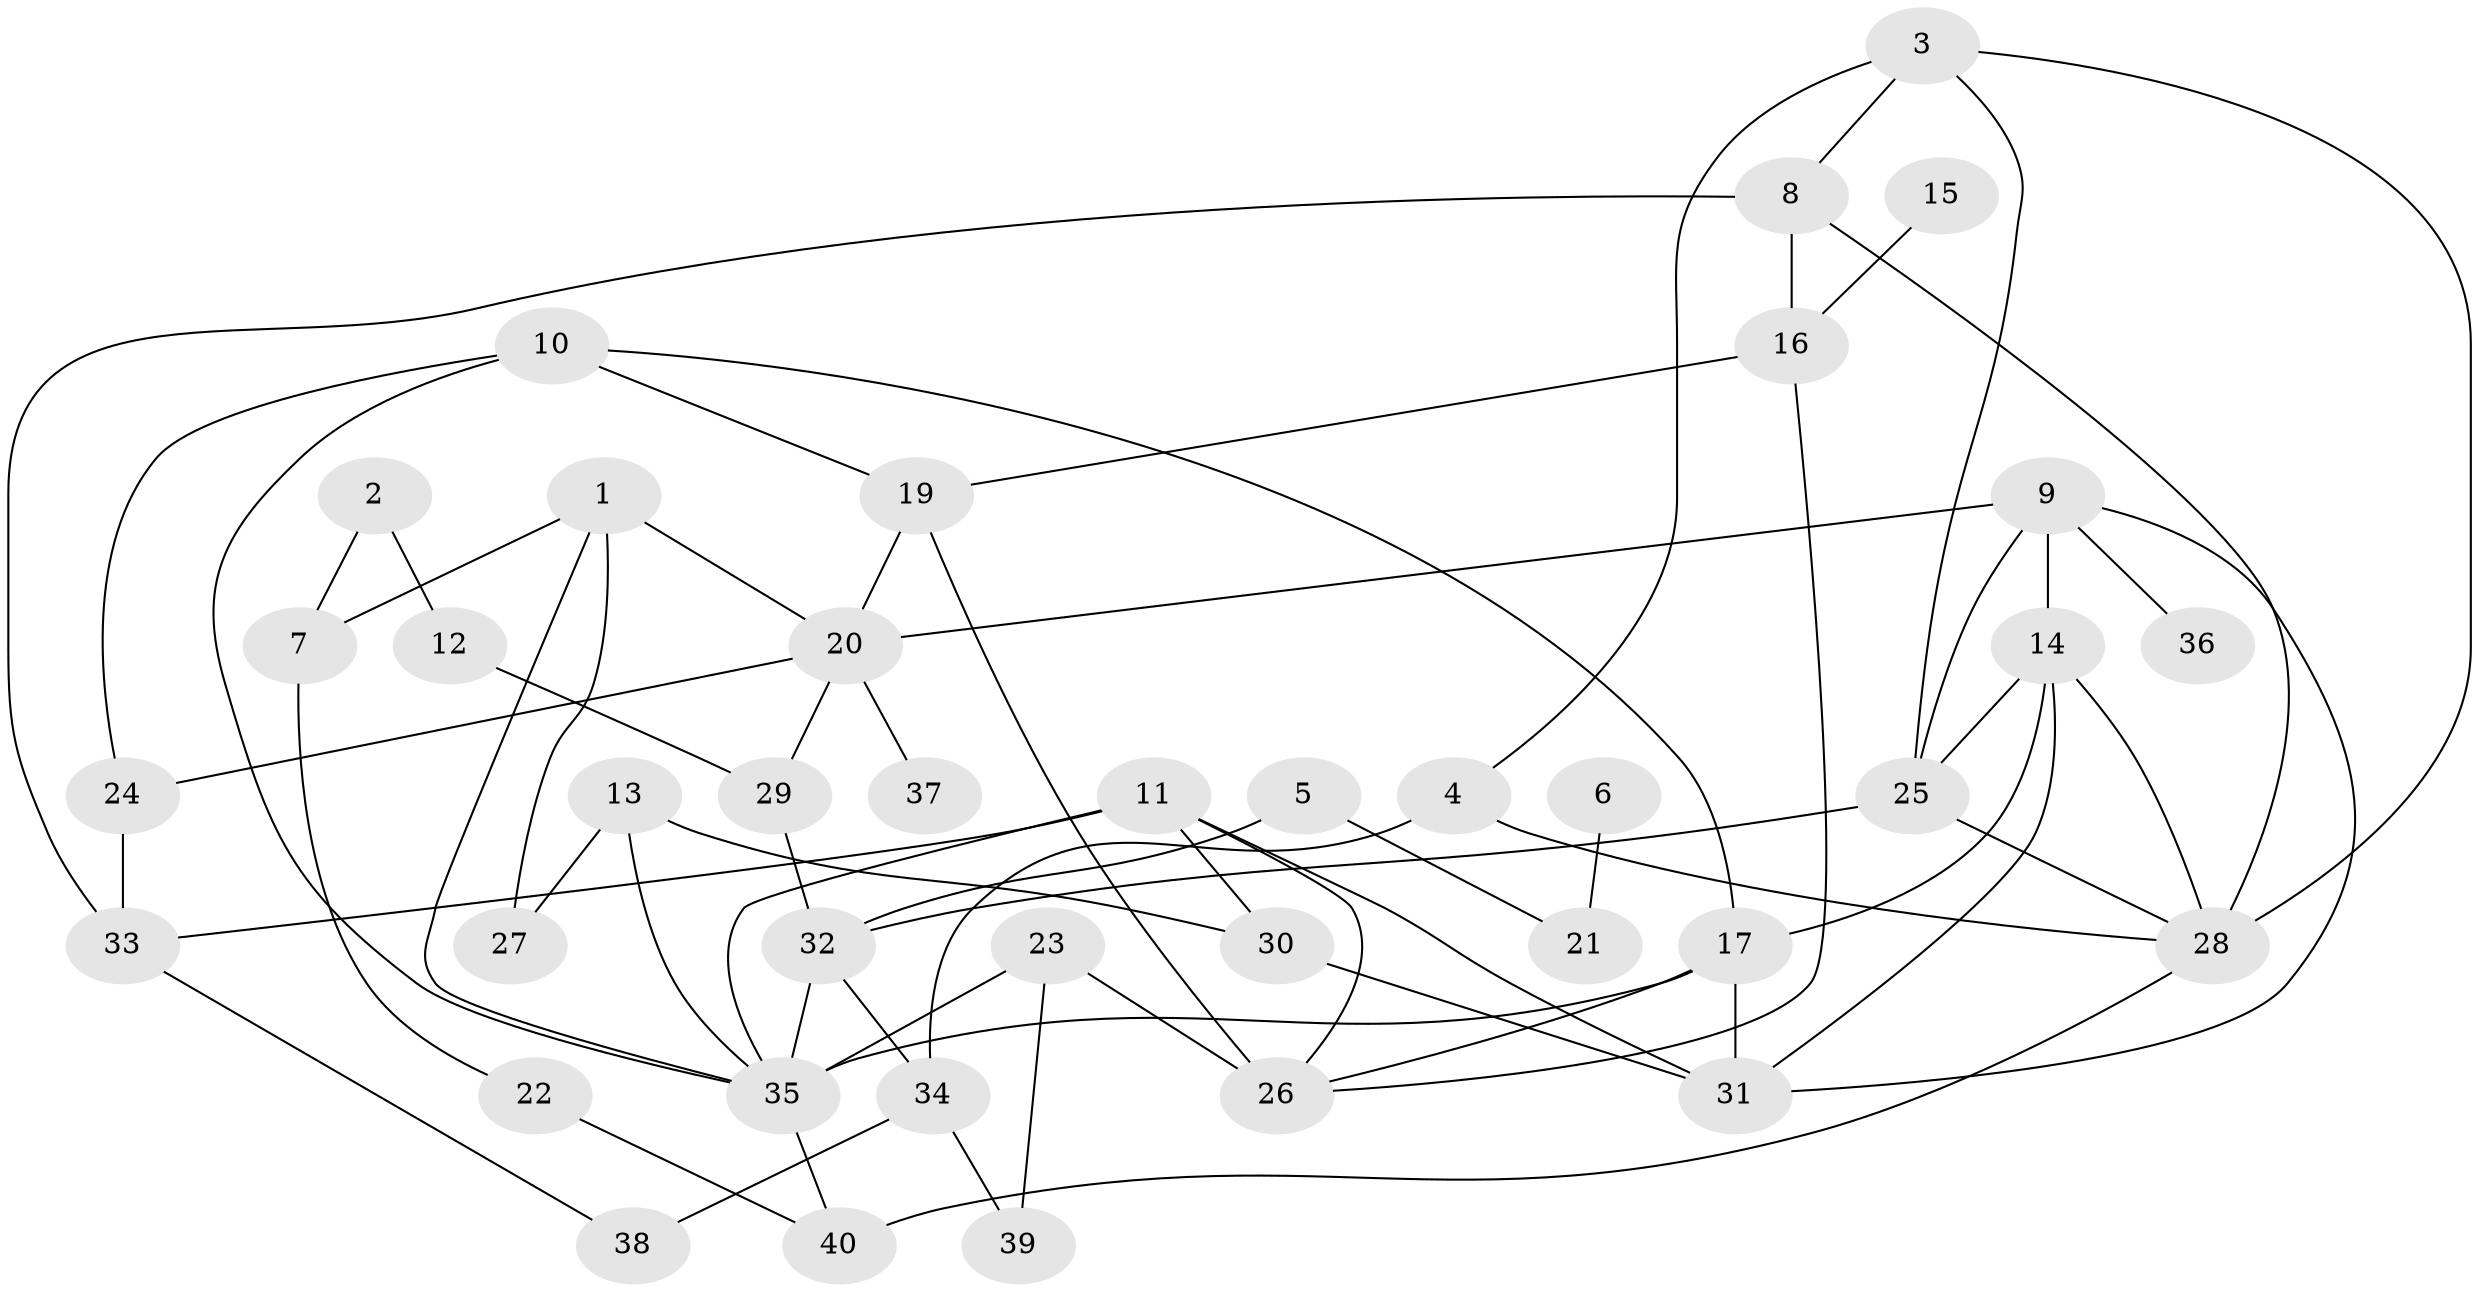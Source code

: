 // original degree distribution, {3: 0.25757575757575757, 4: 0.2878787878787879, 2: 0.25757575757575757, 1: 0.10606060606060606, 0: 0.015151515151515152, 5: 0.06060606060606061, 8: 0.015151515151515152}
// Generated by graph-tools (version 1.1) at 2025/35/03/04/25 23:35:57]
// undirected, 39 vertices, 68 edges
graph export_dot {
  node [color=gray90,style=filled];
  1;
  2;
  3;
  4;
  5;
  6;
  7;
  8;
  9;
  10;
  11;
  12;
  13;
  14;
  15;
  16;
  17;
  19;
  20;
  21;
  22;
  23;
  24;
  25;
  26;
  27;
  28;
  29;
  30;
  31;
  32;
  33;
  34;
  35;
  36;
  37;
  38;
  39;
  40;
  1 -- 7 [weight=1.0];
  1 -- 20 [weight=1.0];
  1 -- 27 [weight=1.0];
  1 -- 35 [weight=1.0];
  2 -- 7 [weight=1.0];
  2 -- 12 [weight=1.0];
  3 -- 4 [weight=1.0];
  3 -- 8 [weight=1.0];
  3 -- 25 [weight=1.0];
  3 -- 28 [weight=1.0];
  4 -- 28 [weight=1.0];
  4 -- 34 [weight=1.0];
  5 -- 21 [weight=1.0];
  5 -- 32 [weight=1.0];
  6 -- 21 [weight=1.0];
  7 -- 22 [weight=1.0];
  8 -- 16 [weight=1.0];
  8 -- 28 [weight=1.0];
  8 -- 33 [weight=1.0];
  9 -- 14 [weight=1.0];
  9 -- 20 [weight=1.0];
  9 -- 25 [weight=1.0];
  9 -- 31 [weight=1.0];
  9 -- 36 [weight=1.0];
  10 -- 17 [weight=1.0];
  10 -- 19 [weight=1.0];
  10 -- 24 [weight=1.0];
  10 -- 35 [weight=1.0];
  11 -- 26 [weight=1.0];
  11 -- 30 [weight=1.0];
  11 -- 31 [weight=1.0];
  11 -- 33 [weight=1.0];
  11 -- 35 [weight=1.0];
  12 -- 29 [weight=1.0];
  13 -- 27 [weight=1.0];
  13 -- 30 [weight=1.0];
  13 -- 35 [weight=1.0];
  14 -- 17 [weight=1.0];
  14 -- 25 [weight=1.0];
  14 -- 28 [weight=1.0];
  14 -- 31 [weight=1.0];
  15 -- 16 [weight=1.0];
  16 -- 19 [weight=1.0];
  16 -- 26 [weight=1.0];
  17 -- 26 [weight=1.0];
  17 -- 31 [weight=1.0];
  17 -- 35 [weight=1.0];
  19 -- 20 [weight=1.0];
  19 -- 26 [weight=1.0];
  20 -- 24 [weight=1.0];
  20 -- 29 [weight=1.0];
  20 -- 37 [weight=1.0];
  22 -- 40 [weight=1.0];
  23 -- 26 [weight=2.0];
  23 -- 35 [weight=3.0];
  23 -- 39 [weight=1.0];
  24 -- 33 [weight=1.0];
  25 -- 28 [weight=1.0];
  25 -- 32 [weight=1.0];
  28 -- 40 [weight=2.0];
  29 -- 32 [weight=1.0];
  30 -- 31 [weight=1.0];
  32 -- 34 [weight=1.0];
  32 -- 35 [weight=1.0];
  33 -- 38 [weight=1.0];
  34 -- 38 [weight=1.0];
  34 -- 39 [weight=1.0];
  35 -- 40 [weight=1.0];
}
